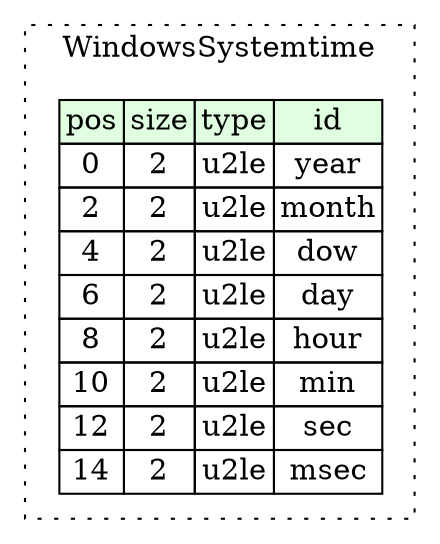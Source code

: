 digraph {
	rankdir=LR;
	node [shape=plaintext];
	subgraph cluster__windows_systemtime {
		label="WindowsSystemtime";
		graph[style=dotted];

		windows_systemtime__seq [label=<<TABLE BORDER="0" CELLBORDER="1" CELLSPACING="0">
			<TR><TD BGCOLOR="#E0FFE0">pos</TD><TD BGCOLOR="#E0FFE0">size</TD><TD BGCOLOR="#E0FFE0">type</TD><TD BGCOLOR="#E0FFE0">id</TD></TR>
			<TR><TD PORT="year_pos">0</TD><TD PORT="year_size">2</TD><TD>u2le</TD><TD PORT="year_type">year</TD></TR>
			<TR><TD PORT="month_pos">2</TD><TD PORT="month_size">2</TD><TD>u2le</TD><TD PORT="month_type">month</TD></TR>
			<TR><TD PORT="dow_pos">4</TD><TD PORT="dow_size">2</TD><TD>u2le</TD><TD PORT="dow_type">dow</TD></TR>
			<TR><TD PORT="day_pos">6</TD><TD PORT="day_size">2</TD><TD>u2le</TD><TD PORT="day_type">day</TD></TR>
			<TR><TD PORT="hour_pos">8</TD><TD PORT="hour_size">2</TD><TD>u2le</TD><TD PORT="hour_type">hour</TD></TR>
			<TR><TD PORT="min_pos">10</TD><TD PORT="min_size">2</TD><TD>u2le</TD><TD PORT="min_type">min</TD></TR>
			<TR><TD PORT="sec_pos">12</TD><TD PORT="sec_size">2</TD><TD>u2le</TD><TD PORT="sec_type">sec</TD></TR>
			<TR><TD PORT="msec_pos">14</TD><TD PORT="msec_size">2</TD><TD>u2le</TD><TD PORT="msec_type">msec</TD></TR>
		</TABLE>>];
	}
}
